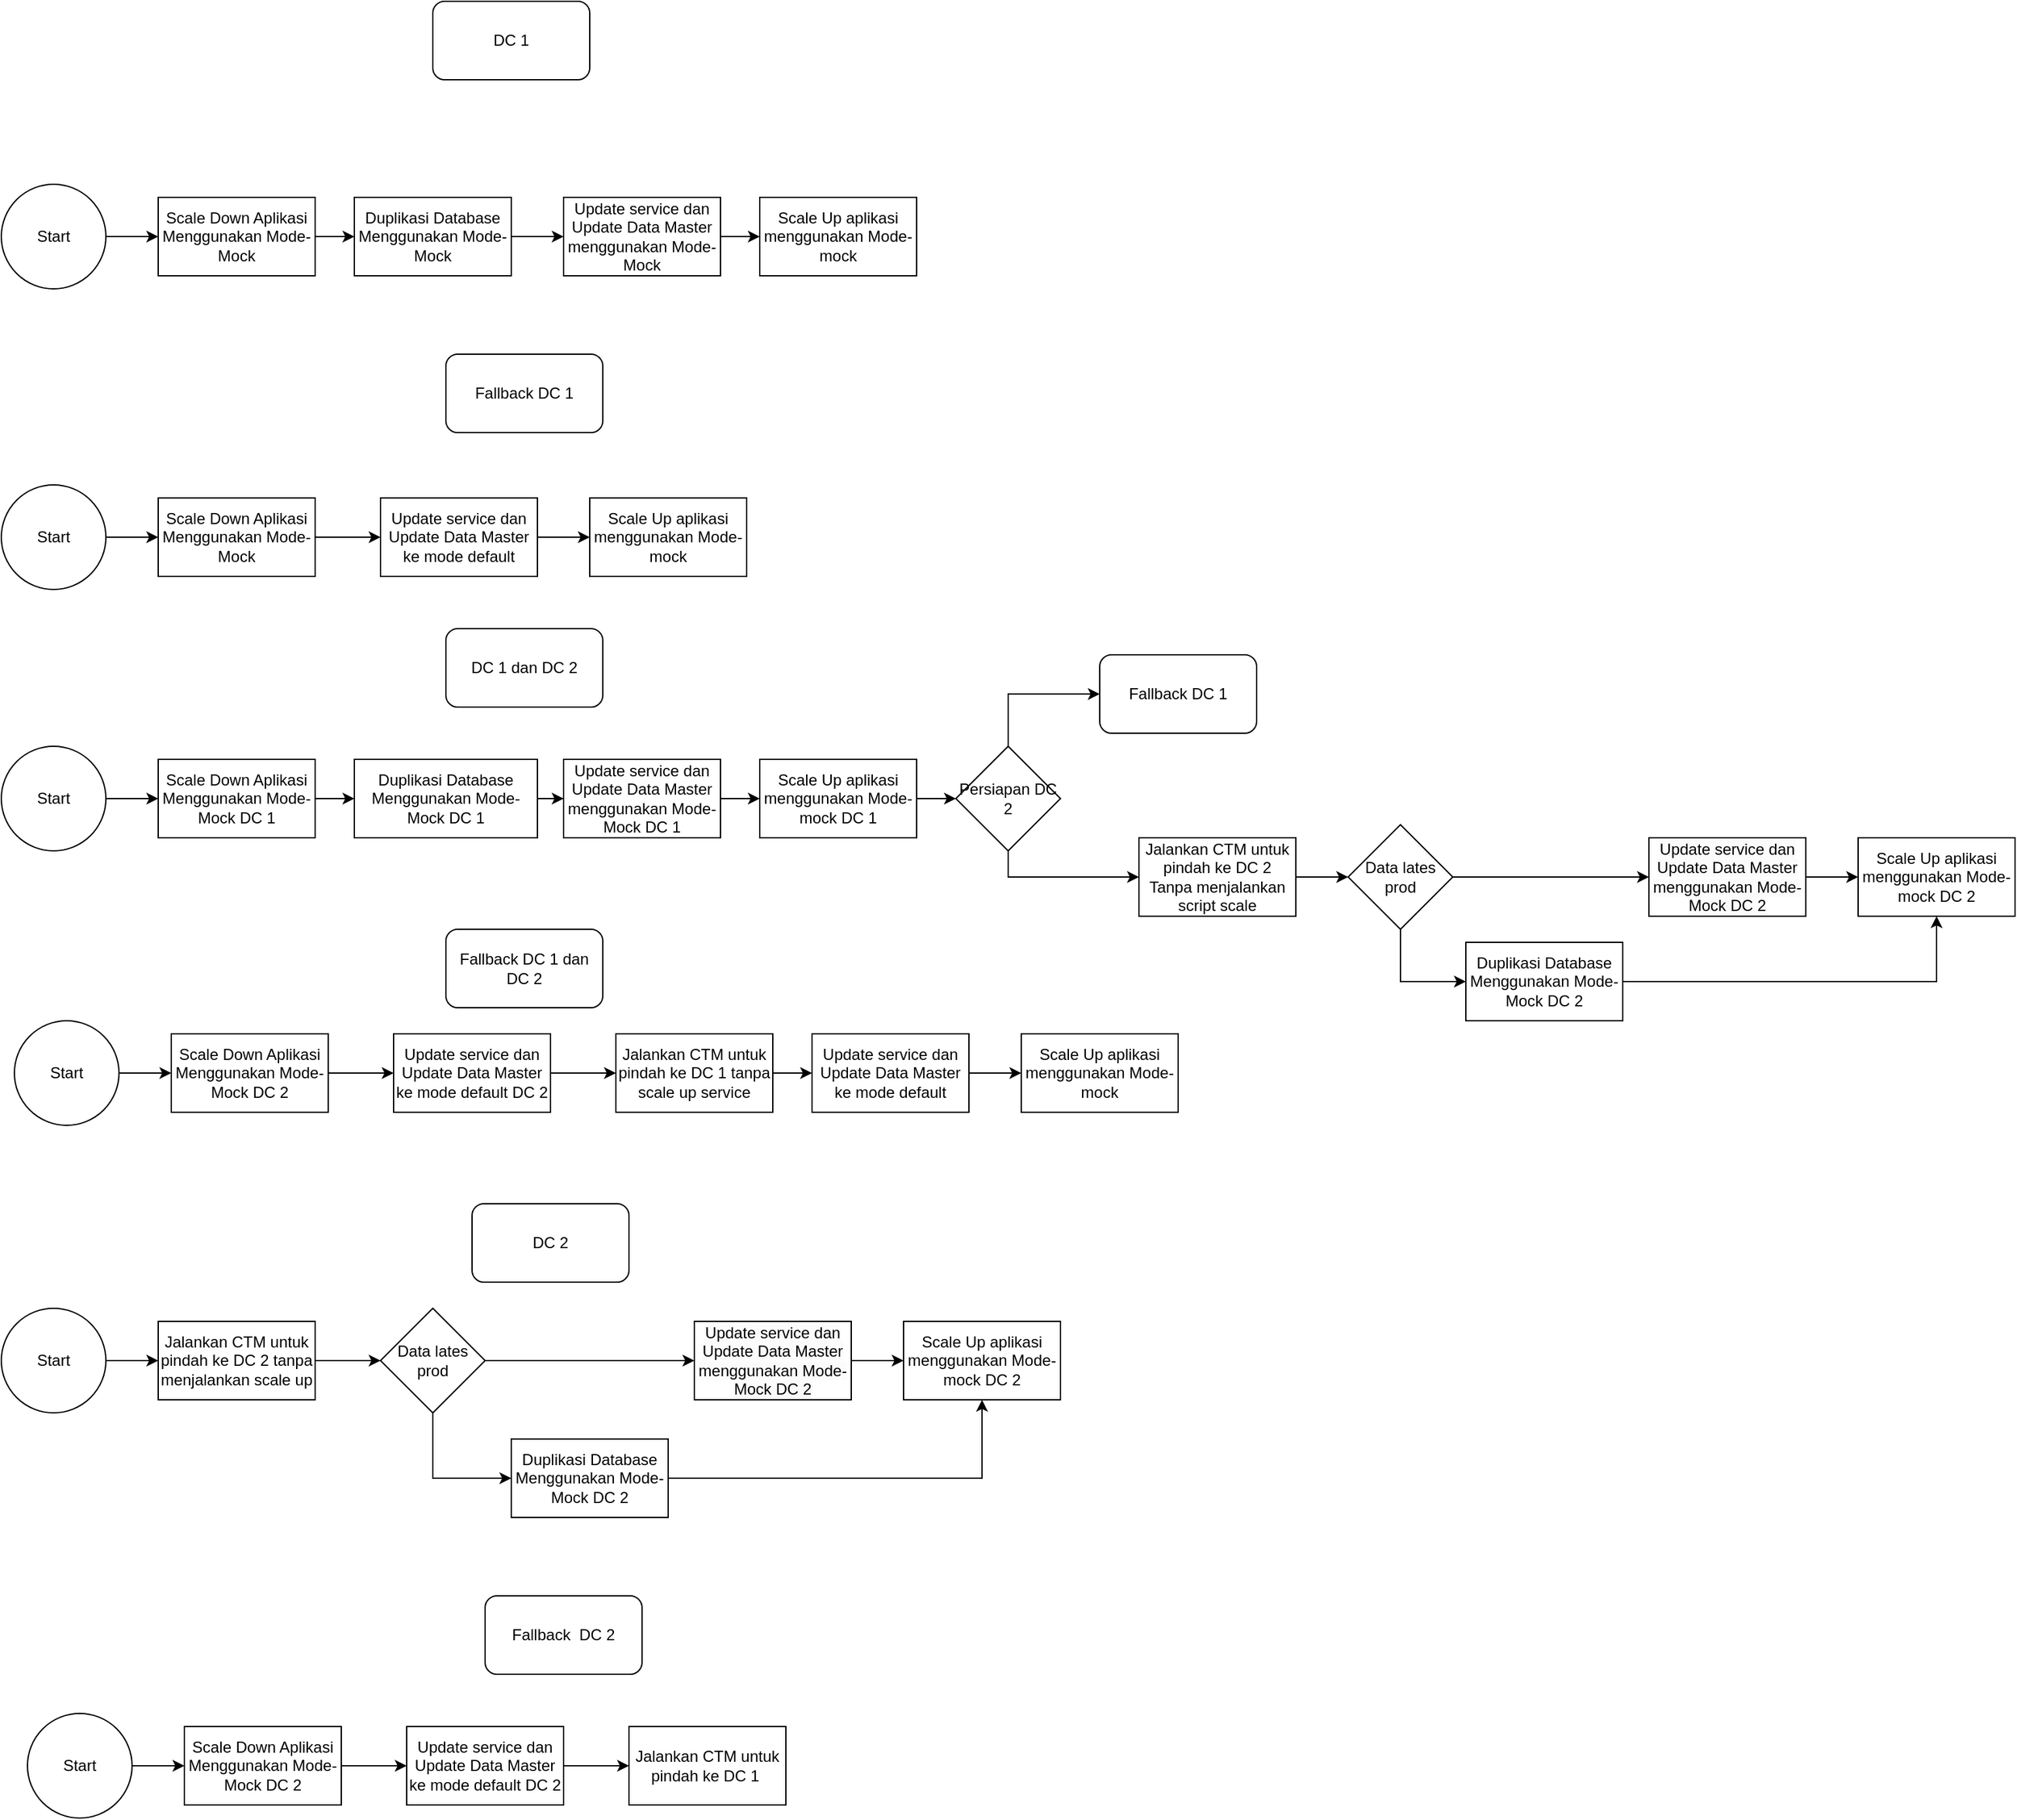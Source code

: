 <mxfile version="26.0.12">
  <diagram name="Page-1" id="DFOHL5e8RF53-q6Pk3pi">
    <mxGraphModel dx="1050" dy="1622" grid="1" gridSize="10" guides="1" tooltips="1" connect="1" arrows="1" fold="1" page="1" pageScale="1" pageWidth="850" pageHeight="1100" math="0" shadow="0">
      <root>
        <mxCell id="0" />
        <mxCell id="1" parent="0" />
        <mxCell id="EWfXLDPpoF6d2pULPnho-3" style="edgeStyle=orthogonalEdgeStyle;rounded=0;orthogonalLoop=1;jettySize=auto;html=1;exitX=1;exitY=0.5;exitDx=0;exitDy=0;entryX=0;entryY=0.5;entryDx=0;entryDy=0;" edge="1" parent="1" source="EWfXLDPpoF6d2pULPnho-1" target="EWfXLDPpoF6d2pULPnho-2">
          <mxGeometry relative="1" as="geometry" />
        </mxCell>
        <mxCell id="EWfXLDPpoF6d2pULPnho-1" value="Start" style="ellipse;whiteSpace=wrap;html=1;aspect=fixed;" vertex="1" parent="1">
          <mxGeometry x="40" y="-490" width="80" height="80" as="geometry" />
        </mxCell>
        <mxCell id="EWfXLDPpoF6d2pULPnho-7" style="edgeStyle=orthogonalEdgeStyle;rounded=0;orthogonalLoop=1;jettySize=auto;html=1;exitX=1;exitY=0.5;exitDx=0;exitDy=0;entryX=0;entryY=0.5;entryDx=0;entryDy=0;" edge="1" parent="1" source="EWfXLDPpoF6d2pULPnho-2" target="EWfXLDPpoF6d2pULPnho-4">
          <mxGeometry relative="1" as="geometry" />
        </mxCell>
        <mxCell id="EWfXLDPpoF6d2pULPnho-2" value="Scale Down Aplikasi Menggunakan Mode-Mock" style="rounded=0;whiteSpace=wrap;html=1;" vertex="1" parent="1">
          <mxGeometry x="160" y="-480" width="120" height="60" as="geometry" />
        </mxCell>
        <mxCell id="EWfXLDPpoF6d2pULPnho-8" style="edgeStyle=orthogonalEdgeStyle;rounded=0;orthogonalLoop=1;jettySize=auto;html=1;exitX=1;exitY=0.5;exitDx=0;exitDy=0;" edge="1" parent="1" source="EWfXLDPpoF6d2pULPnho-4" target="EWfXLDPpoF6d2pULPnho-5">
          <mxGeometry relative="1" as="geometry" />
        </mxCell>
        <mxCell id="EWfXLDPpoF6d2pULPnho-4" value="Duplikasi Database Menggunakan Mode-Mock" style="rounded=0;whiteSpace=wrap;html=1;" vertex="1" parent="1">
          <mxGeometry x="310" y="-480" width="120" height="60" as="geometry" />
        </mxCell>
        <mxCell id="EWfXLDPpoF6d2pULPnho-9" style="edgeStyle=orthogonalEdgeStyle;rounded=0;orthogonalLoop=1;jettySize=auto;html=1;exitX=1;exitY=0.5;exitDx=0;exitDy=0;entryX=0;entryY=0.5;entryDx=0;entryDy=0;" edge="1" parent="1" source="EWfXLDPpoF6d2pULPnho-5" target="EWfXLDPpoF6d2pULPnho-6">
          <mxGeometry relative="1" as="geometry" />
        </mxCell>
        <mxCell id="EWfXLDPpoF6d2pULPnho-5" value="Update service dan Update Data Master menggunakan Mode-Mock" style="rounded=0;whiteSpace=wrap;html=1;" vertex="1" parent="1">
          <mxGeometry x="470" y="-480" width="120" height="60" as="geometry" />
        </mxCell>
        <mxCell id="EWfXLDPpoF6d2pULPnho-6" value="Scale Up aplikasi menggunakan Mode-mock" style="rounded=0;whiteSpace=wrap;html=1;" vertex="1" parent="1">
          <mxGeometry x="620" y="-480" width="120" height="60" as="geometry" />
        </mxCell>
        <mxCell id="EWfXLDPpoF6d2pULPnho-10" value="DC 1" style="rounded=1;whiteSpace=wrap;html=1;" vertex="1" parent="1">
          <mxGeometry x="370" y="-630" width="120" height="60" as="geometry" />
        </mxCell>
        <mxCell id="EWfXLDPpoF6d2pULPnho-11" value="Fallback DC 1" style="rounded=1;whiteSpace=wrap;html=1;" vertex="1" parent="1">
          <mxGeometry x="380" y="-360" width="120" height="60" as="geometry" />
        </mxCell>
        <mxCell id="EWfXLDPpoF6d2pULPnho-12" style="edgeStyle=orthogonalEdgeStyle;rounded=0;orthogonalLoop=1;jettySize=auto;html=1;exitX=1;exitY=0.5;exitDx=0;exitDy=0;entryX=0;entryY=0.5;entryDx=0;entryDy=0;" edge="1" source="EWfXLDPpoF6d2pULPnho-13" target="EWfXLDPpoF6d2pULPnho-15" parent="1">
          <mxGeometry relative="1" as="geometry" />
        </mxCell>
        <mxCell id="EWfXLDPpoF6d2pULPnho-13" value="Start" style="ellipse;whiteSpace=wrap;html=1;aspect=fixed;" vertex="1" parent="1">
          <mxGeometry x="40" y="-260" width="80" height="80" as="geometry" />
        </mxCell>
        <mxCell id="EWfXLDPpoF6d2pULPnho-14" style="edgeStyle=orthogonalEdgeStyle;rounded=0;orthogonalLoop=1;jettySize=auto;html=1;exitX=1;exitY=0.5;exitDx=0;exitDy=0;entryX=0;entryY=0.5;entryDx=0;entryDy=0;" edge="1" source="EWfXLDPpoF6d2pULPnho-15" target="EWfXLDPpoF6d2pULPnho-17" parent="1">
          <mxGeometry relative="1" as="geometry" />
        </mxCell>
        <mxCell id="EWfXLDPpoF6d2pULPnho-15" value="Scale Down Aplikasi Menggunakan Mode-Mock" style="rounded=0;whiteSpace=wrap;html=1;" vertex="1" parent="1">
          <mxGeometry x="160" y="-250" width="120" height="60" as="geometry" />
        </mxCell>
        <mxCell id="EWfXLDPpoF6d2pULPnho-60" style="edgeStyle=orthogonalEdgeStyle;rounded=0;orthogonalLoop=1;jettySize=auto;html=1;exitX=1;exitY=0.5;exitDx=0;exitDy=0;entryX=0;entryY=0.5;entryDx=0;entryDy=0;" edge="1" parent="1" source="EWfXLDPpoF6d2pULPnho-17" target="EWfXLDPpoF6d2pULPnho-20">
          <mxGeometry relative="1" as="geometry" />
        </mxCell>
        <mxCell id="EWfXLDPpoF6d2pULPnho-17" value="Update service dan Update Data Master ke mode default" style="rounded=0;whiteSpace=wrap;html=1;" vertex="1" parent="1">
          <mxGeometry x="330" y="-250" width="120" height="60" as="geometry" />
        </mxCell>
        <mxCell id="EWfXLDPpoF6d2pULPnho-20" value="Scale Up aplikasi menggunakan Mode-mock" style="rounded=0;whiteSpace=wrap;html=1;" vertex="1" parent="1">
          <mxGeometry x="490" y="-250" width="120" height="60" as="geometry" />
        </mxCell>
        <mxCell id="EWfXLDPpoF6d2pULPnho-21" value="DC 1 dan DC 2" style="rounded=1;whiteSpace=wrap;html=1;" vertex="1" parent="1">
          <mxGeometry x="380" y="-150" width="120" height="60" as="geometry" />
        </mxCell>
        <mxCell id="EWfXLDPpoF6d2pULPnho-22" style="edgeStyle=orthogonalEdgeStyle;rounded=0;orthogonalLoop=1;jettySize=auto;html=1;exitX=1;exitY=0.5;exitDx=0;exitDy=0;entryX=0;entryY=0.5;entryDx=0;entryDy=0;" edge="1" source="EWfXLDPpoF6d2pULPnho-23" target="EWfXLDPpoF6d2pULPnho-25" parent="1">
          <mxGeometry relative="1" as="geometry" />
        </mxCell>
        <mxCell id="EWfXLDPpoF6d2pULPnho-23" value="Start" style="ellipse;whiteSpace=wrap;html=1;aspect=fixed;" vertex="1" parent="1">
          <mxGeometry x="40" y="-60" width="80" height="80" as="geometry" />
        </mxCell>
        <mxCell id="EWfXLDPpoF6d2pULPnho-24" style="edgeStyle=orthogonalEdgeStyle;rounded=0;orthogonalLoop=1;jettySize=auto;html=1;exitX=1;exitY=0.5;exitDx=0;exitDy=0;entryX=0;entryY=0.5;entryDx=0;entryDy=0;" edge="1" source="EWfXLDPpoF6d2pULPnho-25" target="EWfXLDPpoF6d2pULPnho-27" parent="1">
          <mxGeometry relative="1" as="geometry" />
        </mxCell>
        <mxCell id="EWfXLDPpoF6d2pULPnho-25" value="Scale Down Aplikasi Menggunakan Mode-Mock DC 1" style="rounded=0;whiteSpace=wrap;html=1;" vertex="1" parent="1">
          <mxGeometry x="160" y="-50" width="120" height="60" as="geometry" />
        </mxCell>
        <mxCell id="EWfXLDPpoF6d2pULPnho-26" style="edgeStyle=orthogonalEdgeStyle;rounded=0;orthogonalLoop=1;jettySize=auto;html=1;exitX=1;exitY=0.5;exitDx=0;exitDy=0;" edge="1" source="EWfXLDPpoF6d2pULPnho-27" target="EWfXLDPpoF6d2pULPnho-29" parent="1">
          <mxGeometry relative="1" as="geometry" />
        </mxCell>
        <mxCell id="EWfXLDPpoF6d2pULPnho-27" value="Duplikasi Database Menggunakan Mode-Mock DC 1" style="rounded=0;whiteSpace=wrap;html=1;" vertex="1" parent="1">
          <mxGeometry x="310" y="-50" width="140" height="60" as="geometry" />
        </mxCell>
        <mxCell id="EWfXLDPpoF6d2pULPnho-28" style="edgeStyle=orthogonalEdgeStyle;rounded=0;orthogonalLoop=1;jettySize=auto;html=1;exitX=1;exitY=0.5;exitDx=0;exitDy=0;entryX=0;entryY=0.5;entryDx=0;entryDy=0;" edge="1" source="EWfXLDPpoF6d2pULPnho-29" target="EWfXLDPpoF6d2pULPnho-30" parent="1">
          <mxGeometry relative="1" as="geometry" />
        </mxCell>
        <mxCell id="EWfXLDPpoF6d2pULPnho-29" value="Update service dan Update Data Master menggunakan Mode-Mock DC 1" style="rounded=0;whiteSpace=wrap;html=1;" vertex="1" parent="1">
          <mxGeometry x="470" y="-50" width="120" height="60" as="geometry" />
        </mxCell>
        <mxCell id="EWfXLDPpoF6d2pULPnho-34" style="edgeStyle=orthogonalEdgeStyle;rounded=0;orthogonalLoop=1;jettySize=auto;html=1;exitX=1;exitY=0.5;exitDx=0;exitDy=0;entryX=0;entryY=0.5;entryDx=0;entryDy=0;" edge="1" parent="1" source="EWfXLDPpoF6d2pULPnho-30" target="EWfXLDPpoF6d2pULPnho-31">
          <mxGeometry relative="1" as="geometry" />
        </mxCell>
        <mxCell id="EWfXLDPpoF6d2pULPnho-30" value="Scale Up aplikasi menggunakan Mode-mock DC 1" style="rounded=0;whiteSpace=wrap;html=1;" vertex="1" parent="1">
          <mxGeometry x="620" y="-50" width="120" height="60" as="geometry" />
        </mxCell>
        <mxCell id="EWfXLDPpoF6d2pULPnho-33" style="edgeStyle=orthogonalEdgeStyle;rounded=0;orthogonalLoop=1;jettySize=auto;html=1;exitX=0.5;exitY=0;exitDx=0;exitDy=0;entryX=0;entryY=0.5;entryDx=0;entryDy=0;" edge="1" parent="1" source="EWfXLDPpoF6d2pULPnho-31" target="EWfXLDPpoF6d2pULPnho-32">
          <mxGeometry relative="1" as="geometry" />
        </mxCell>
        <mxCell id="EWfXLDPpoF6d2pULPnho-101" style="edgeStyle=orthogonalEdgeStyle;rounded=0;orthogonalLoop=1;jettySize=auto;html=1;exitX=0.5;exitY=1;exitDx=0;exitDy=0;entryX=0;entryY=0.5;entryDx=0;entryDy=0;" edge="1" parent="1" source="EWfXLDPpoF6d2pULPnho-31" target="EWfXLDPpoF6d2pULPnho-46">
          <mxGeometry relative="1" as="geometry" />
        </mxCell>
        <mxCell id="EWfXLDPpoF6d2pULPnho-31" value="Persiapan DC 2" style="rhombus;whiteSpace=wrap;html=1;" vertex="1" parent="1">
          <mxGeometry x="770" y="-60" width="80" height="80" as="geometry" />
        </mxCell>
        <mxCell id="EWfXLDPpoF6d2pULPnho-32" value="Fallback DC 1" style="rounded=1;whiteSpace=wrap;html=1;" vertex="1" parent="1">
          <mxGeometry x="880" y="-130" width="120" height="60" as="geometry" />
        </mxCell>
        <mxCell id="EWfXLDPpoF6d2pULPnho-49" style="edgeStyle=orthogonalEdgeStyle;rounded=0;orthogonalLoop=1;jettySize=auto;html=1;exitX=1;exitY=0.5;exitDx=0;exitDy=0;entryX=0;entryY=0.5;entryDx=0;entryDy=0;" edge="1" parent="1" source="EWfXLDPpoF6d2pULPnho-46" target="EWfXLDPpoF6d2pULPnho-48">
          <mxGeometry relative="1" as="geometry" />
        </mxCell>
        <mxCell id="EWfXLDPpoF6d2pULPnho-46" value="Jalankan CTM untuk pindah ke DC 2 Tanpa menjalankan script scale" style="rounded=0;whiteSpace=wrap;html=1;" vertex="1" parent="1">
          <mxGeometry x="910" y="10" width="120" height="60" as="geometry" />
        </mxCell>
        <mxCell id="EWfXLDPpoF6d2pULPnho-50" style="edgeStyle=orthogonalEdgeStyle;rounded=0;orthogonalLoop=1;jettySize=auto;html=1;exitX=1;exitY=0.5;exitDx=0;exitDy=0;" edge="1" parent="1" source="EWfXLDPpoF6d2pULPnho-48" target="EWfXLDPpoF6d2pULPnho-51">
          <mxGeometry relative="1" as="geometry">
            <mxPoint x="1220" y="30" as="targetPoint" />
          </mxGeometry>
        </mxCell>
        <mxCell id="EWfXLDPpoF6d2pULPnho-57" style="edgeStyle=orthogonalEdgeStyle;rounded=0;orthogonalLoop=1;jettySize=auto;html=1;exitX=0.5;exitY=1;exitDx=0;exitDy=0;entryX=0;entryY=0.5;entryDx=0;entryDy=0;" edge="1" parent="1" source="EWfXLDPpoF6d2pULPnho-48" target="EWfXLDPpoF6d2pULPnho-55">
          <mxGeometry relative="1" as="geometry" />
        </mxCell>
        <mxCell id="EWfXLDPpoF6d2pULPnho-48" value="Data lates prod" style="rhombus;whiteSpace=wrap;html=1;" vertex="1" parent="1">
          <mxGeometry x="1070" width="80" height="80" as="geometry" />
        </mxCell>
        <mxCell id="EWfXLDPpoF6d2pULPnho-53" style="edgeStyle=orthogonalEdgeStyle;rounded=0;orthogonalLoop=1;jettySize=auto;html=1;exitX=1;exitY=0.5;exitDx=0;exitDy=0;entryX=0;entryY=0.5;entryDx=0;entryDy=0;" edge="1" parent="1" source="EWfXLDPpoF6d2pULPnho-51" target="EWfXLDPpoF6d2pULPnho-52">
          <mxGeometry relative="1" as="geometry" />
        </mxCell>
        <mxCell id="EWfXLDPpoF6d2pULPnho-51" value="&lt;br&gt;&lt;span style=&quot;color: rgb(0, 0, 0); font-family: Helvetica; font-size: 12px; font-style: normal; font-variant-ligatures: normal; font-variant-caps: normal; font-weight: 400; letter-spacing: normal; orphans: 2; text-align: center; text-indent: 0px; text-transform: none; widows: 2; word-spacing: 0px; -webkit-text-stroke-width: 0px; white-space: normal; background-color: rgb(251, 251, 251); text-decoration-thickness: initial; text-decoration-style: initial; text-decoration-color: initial; float: none; display: inline !important;&quot;&gt;Update service dan Update Data Master menggunakan Mode-Mock DC 2&lt;/span&gt;&lt;div&gt;&lt;br/&gt;&lt;/div&gt;" style="rounded=0;whiteSpace=wrap;html=1;" vertex="1" parent="1">
          <mxGeometry x="1300" y="10" width="120" height="60" as="geometry" />
        </mxCell>
        <mxCell id="EWfXLDPpoF6d2pULPnho-52" value="Scale Up aplikasi menggunakan Mode-mock DC 2" style="rounded=0;whiteSpace=wrap;html=1;" vertex="1" parent="1">
          <mxGeometry x="1460" y="10" width="120" height="60" as="geometry" />
        </mxCell>
        <mxCell id="EWfXLDPpoF6d2pULPnho-102" style="edgeStyle=orthogonalEdgeStyle;rounded=0;orthogonalLoop=1;jettySize=auto;html=1;exitX=1;exitY=0.5;exitDx=0;exitDy=0;entryX=0.5;entryY=1;entryDx=0;entryDy=0;" edge="1" parent="1" source="EWfXLDPpoF6d2pULPnho-55" target="EWfXLDPpoF6d2pULPnho-52">
          <mxGeometry relative="1" as="geometry" />
        </mxCell>
        <mxCell id="EWfXLDPpoF6d2pULPnho-55" value="Duplikasi Database Menggunakan Mode-Mock DC 2" style="rounded=0;whiteSpace=wrap;html=1;" vertex="1" parent="1">
          <mxGeometry x="1160" y="90" width="120" height="60" as="geometry" />
        </mxCell>
        <mxCell id="EWfXLDPpoF6d2pULPnho-59" value="Fallback DC 1 dan DC 2" style="rounded=1;whiteSpace=wrap;html=1;" vertex="1" parent="1">
          <mxGeometry x="380" y="80" width="120" height="60" as="geometry" />
        </mxCell>
        <mxCell id="EWfXLDPpoF6d2pULPnho-62" style="edgeStyle=orthogonalEdgeStyle;rounded=0;orthogonalLoop=1;jettySize=auto;html=1;exitX=1;exitY=0.5;exitDx=0;exitDy=0;entryX=0;entryY=0.5;entryDx=0;entryDy=0;" edge="1" parent="1" source="EWfXLDPpoF6d2pULPnho-63" target="EWfXLDPpoF6d2pULPnho-65">
          <mxGeometry relative="1" as="geometry" />
        </mxCell>
        <mxCell id="EWfXLDPpoF6d2pULPnho-63" value="Start" style="ellipse;whiteSpace=wrap;html=1;aspect=fixed;" vertex="1" parent="1">
          <mxGeometry x="50" y="150" width="80" height="80" as="geometry" />
        </mxCell>
        <mxCell id="EWfXLDPpoF6d2pULPnho-64" style="edgeStyle=orthogonalEdgeStyle;rounded=0;orthogonalLoop=1;jettySize=auto;html=1;exitX=1;exitY=0.5;exitDx=0;exitDy=0;entryX=0;entryY=0.5;entryDx=0;entryDy=0;" edge="1" parent="1" source="EWfXLDPpoF6d2pULPnho-65" target="EWfXLDPpoF6d2pULPnho-67">
          <mxGeometry relative="1" as="geometry" />
        </mxCell>
        <mxCell id="EWfXLDPpoF6d2pULPnho-65" value="Scale Down Aplikasi Menggunakan Mode-Mock DC 2" style="rounded=0;whiteSpace=wrap;html=1;" vertex="1" parent="1">
          <mxGeometry x="170" y="160" width="120" height="60" as="geometry" />
        </mxCell>
        <mxCell id="EWfXLDPpoF6d2pULPnho-66" style="edgeStyle=orthogonalEdgeStyle;rounded=0;orthogonalLoop=1;jettySize=auto;html=1;exitX=1;exitY=0.5;exitDx=0;exitDy=0;" edge="1" parent="1" source="EWfXLDPpoF6d2pULPnho-67" target="EWfXLDPpoF6d2pULPnho-69">
          <mxGeometry relative="1" as="geometry">
            <mxPoint x="500" y="190" as="targetPoint" />
          </mxGeometry>
        </mxCell>
        <mxCell id="EWfXLDPpoF6d2pULPnho-67" value="Update service dan Update Data Master ke mode default DC 2" style="rounded=0;whiteSpace=wrap;html=1;" vertex="1" parent="1">
          <mxGeometry x="340" y="160" width="120" height="60" as="geometry" />
        </mxCell>
        <mxCell id="EWfXLDPpoF6d2pULPnho-109" style="edgeStyle=orthogonalEdgeStyle;rounded=0;orthogonalLoop=1;jettySize=auto;html=1;exitX=1;exitY=0.5;exitDx=0;exitDy=0;entryX=0;entryY=0.5;entryDx=0;entryDy=0;" edge="1" parent="1" source="EWfXLDPpoF6d2pULPnho-69" target="EWfXLDPpoF6d2pULPnho-107">
          <mxGeometry relative="1" as="geometry" />
        </mxCell>
        <mxCell id="EWfXLDPpoF6d2pULPnho-69" value="Jalankan CTM untuk pindah ke DC 1 tanpa scale up service" style="rounded=0;whiteSpace=wrap;html=1;" vertex="1" parent="1">
          <mxGeometry x="510" y="160" width="120" height="60" as="geometry" />
        </mxCell>
        <mxCell id="EWfXLDPpoF6d2pULPnho-71" value="DC 2" style="rounded=1;whiteSpace=wrap;html=1;" vertex="1" parent="1">
          <mxGeometry x="400" y="290" width="120" height="60" as="geometry" />
        </mxCell>
        <mxCell id="EWfXLDPpoF6d2pULPnho-72" style="edgeStyle=orthogonalEdgeStyle;rounded=0;orthogonalLoop=1;jettySize=auto;html=1;exitX=1;exitY=0.5;exitDx=0;exitDy=0;entryX=0;entryY=0.5;entryDx=0;entryDy=0;" edge="1" parent="1" source="EWfXLDPpoF6d2pULPnho-73" target="EWfXLDPpoF6d2pULPnho-75">
          <mxGeometry relative="1" as="geometry" />
        </mxCell>
        <mxCell id="EWfXLDPpoF6d2pULPnho-73" value="Start" style="ellipse;whiteSpace=wrap;html=1;aspect=fixed;" vertex="1" parent="1">
          <mxGeometry x="40" y="370" width="80" height="80" as="geometry" />
        </mxCell>
        <mxCell id="EWfXLDPpoF6d2pULPnho-91" style="edgeStyle=orthogonalEdgeStyle;rounded=0;orthogonalLoop=1;jettySize=auto;html=1;exitX=1;exitY=0.5;exitDx=0;exitDy=0;" edge="1" parent="1" source="EWfXLDPpoF6d2pULPnho-75" target="EWfXLDPpoF6d2pULPnho-84">
          <mxGeometry relative="1" as="geometry" />
        </mxCell>
        <mxCell id="EWfXLDPpoF6d2pULPnho-75" value="Jalankan CTM untuk pindah ke DC 2 tanpa menjalankan scale up" style="rounded=0;whiteSpace=wrap;html=1;" vertex="1" parent="1">
          <mxGeometry x="160" y="380" width="120" height="60" as="geometry" />
        </mxCell>
        <mxCell id="EWfXLDPpoF6d2pULPnho-82" style="edgeStyle=orthogonalEdgeStyle;rounded=0;orthogonalLoop=1;jettySize=auto;html=1;exitX=1;exitY=0.5;exitDx=0;exitDy=0;" edge="1" parent="1" source="EWfXLDPpoF6d2pULPnho-84" target="EWfXLDPpoF6d2pULPnho-86">
          <mxGeometry relative="1" as="geometry">
            <mxPoint x="490" y="410" as="targetPoint" />
          </mxGeometry>
        </mxCell>
        <mxCell id="EWfXLDPpoF6d2pULPnho-83" style="edgeStyle=orthogonalEdgeStyle;rounded=0;orthogonalLoop=1;jettySize=auto;html=1;exitX=0.5;exitY=1;exitDx=0;exitDy=0;entryX=0;entryY=0.5;entryDx=0;entryDy=0;" edge="1" parent="1" source="EWfXLDPpoF6d2pULPnho-84" target="EWfXLDPpoF6d2pULPnho-89">
          <mxGeometry relative="1" as="geometry" />
        </mxCell>
        <mxCell id="EWfXLDPpoF6d2pULPnho-84" value="Data lates prod" style="rhombus;whiteSpace=wrap;html=1;" vertex="1" parent="1">
          <mxGeometry x="330" y="370" width="80" height="80" as="geometry" />
        </mxCell>
        <mxCell id="EWfXLDPpoF6d2pULPnho-85" style="edgeStyle=orthogonalEdgeStyle;rounded=0;orthogonalLoop=1;jettySize=auto;html=1;exitX=1;exitY=0.5;exitDx=0;exitDy=0;entryX=0;entryY=0.5;entryDx=0;entryDy=0;" edge="1" parent="1" source="EWfXLDPpoF6d2pULPnho-86" target="EWfXLDPpoF6d2pULPnho-87">
          <mxGeometry relative="1" as="geometry" />
        </mxCell>
        <mxCell id="EWfXLDPpoF6d2pULPnho-86" value="&lt;br&gt;&lt;span style=&quot;color: rgb(0, 0, 0); font-family: Helvetica; font-size: 12px; font-style: normal; font-variant-ligatures: normal; font-variant-caps: normal; font-weight: 400; letter-spacing: normal; orphans: 2; text-align: center; text-indent: 0px; text-transform: none; widows: 2; word-spacing: 0px; -webkit-text-stroke-width: 0px; white-space: normal; background-color: rgb(251, 251, 251); text-decoration-thickness: initial; text-decoration-style: initial; text-decoration-color: initial; float: none; display: inline !important;&quot;&gt;Update service dan Update Data Master menggunakan Mode-Mock DC 2&lt;/span&gt;&lt;div&gt;&lt;br/&gt;&lt;/div&gt;" style="rounded=0;whiteSpace=wrap;html=1;" vertex="1" parent="1">
          <mxGeometry x="570" y="380" width="120" height="60" as="geometry" />
        </mxCell>
        <mxCell id="EWfXLDPpoF6d2pULPnho-87" value="Scale Up aplikasi menggunakan Mode-mock DC 2" style="rounded=0;whiteSpace=wrap;html=1;" vertex="1" parent="1">
          <mxGeometry x="730" y="380" width="120" height="60" as="geometry" />
        </mxCell>
        <mxCell id="EWfXLDPpoF6d2pULPnho-100" style="edgeStyle=orthogonalEdgeStyle;rounded=0;orthogonalLoop=1;jettySize=auto;html=1;exitX=1;exitY=0.5;exitDx=0;exitDy=0;entryX=0.5;entryY=1;entryDx=0;entryDy=0;" edge="1" parent="1" source="EWfXLDPpoF6d2pULPnho-89" target="EWfXLDPpoF6d2pULPnho-87">
          <mxGeometry relative="1" as="geometry" />
        </mxCell>
        <mxCell id="EWfXLDPpoF6d2pULPnho-89" value="Duplikasi Database Menggunakan Mode-Mock DC 2" style="rounded=0;whiteSpace=wrap;html=1;" vertex="1" parent="1">
          <mxGeometry x="430" y="470" width="120" height="60" as="geometry" />
        </mxCell>
        <mxCell id="EWfXLDPpoF6d2pULPnho-92" value="Fallback&amp;nbsp; DC 2" style="rounded=1;whiteSpace=wrap;html=1;" vertex="1" parent="1">
          <mxGeometry x="410" y="590" width="120" height="60" as="geometry" />
        </mxCell>
        <mxCell id="EWfXLDPpoF6d2pULPnho-93" style="edgeStyle=orthogonalEdgeStyle;rounded=0;orthogonalLoop=1;jettySize=auto;html=1;exitX=1;exitY=0.5;exitDx=0;exitDy=0;entryX=0;entryY=0.5;entryDx=0;entryDy=0;" edge="1" parent="1" source="EWfXLDPpoF6d2pULPnho-94" target="EWfXLDPpoF6d2pULPnho-96">
          <mxGeometry relative="1" as="geometry" />
        </mxCell>
        <mxCell id="EWfXLDPpoF6d2pULPnho-94" value="Start" style="ellipse;whiteSpace=wrap;html=1;aspect=fixed;" vertex="1" parent="1">
          <mxGeometry x="60" y="680" width="80" height="80" as="geometry" />
        </mxCell>
        <mxCell id="EWfXLDPpoF6d2pULPnho-95" style="edgeStyle=orthogonalEdgeStyle;rounded=0;orthogonalLoop=1;jettySize=auto;html=1;exitX=1;exitY=0.5;exitDx=0;exitDy=0;entryX=0;entryY=0.5;entryDx=0;entryDy=0;" edge="1" parent="1" source="EWfXLDPpoF6d2pULPnho-96" target="EWfXLDPpoF6d2pULPnho-98">
          <mxGeometry relative="1" as="geometry" />
        </mxCell>
        <mxCell id="EWfXLDPpoF6d2pULPnho-96" value="Scale Down Aplikasi Menggunakan Mode-Mock DC 2" style="rounded=0;whiteSpace=wrap;html=1;" vertex="1" parent="1">
          <mxGeometry x="180" y="690" width="120" height="60" as="geometry" />
        </mxCell>
        <mxCell id="EWfXLDPpoF6d2pULPnho-97" style="edgeStyle=orthogonalEdgeStyle;rounded=0;orthogonalLoop=1;jettySize=auto;html=1;exitX=1;exitY=0.5;exitDx=0;exitDy=0;" edge="1" parent="1" source="EWfXLDPpoF6d2pULPnho-98" target="EWfXLDPpoF6d2pULPnho-99">
          <mxGeometry relative="1" as="geometry">
            <mxPoint x="510" y="720" as="targetPoint" />
          </mxGeometry>
        </mxCell>
        <mxCell id="EWfXLDPpoF6d2pULPnho-98" value="Update service dan Update Data Master ke mode default DC 2" style="rounded=0;whiteSpace=wrap;html=1;" vertex="1" parent="1">
          <mxGeometry x="350" y="690" width="120" height="60" as="geometry" />
        </mxCell>
        <mxCell id="EWfXLDPpoF6d2pULPnho-99" value="Jalankan CTM untuk pindah ke DC 1&amp;nbsp;" style="rounded=0;whiteSpace=wrap;html=1;" vertex="1" parent="1">
          <mxGeometry x="520" y="690" width="120" height="60" as="geometry" />
        </mxCell>
        <mxCell id="EWfXLDPpoF6d2pULPnho-106" style="edgeStyle=orthogonalEdgeStyle;rounded=0;orthogonalLoop=1;jettySize=auto;html=1;exitX=1;exitY=0.5;exitDx=0;exitDy=0;entryX=0;entryY=0.5;entryDx=0;entryDy=0;" edge="1" parent="1" source="EWfXLDPpoF6d2pULPnho-107" target="EWfXLDPpoF6d2pULPnho-108">
          <mxGeometry relative="1" as="geometry" />
        </mxCell>
        <mxCell id="EWfXLDPpoF6d2pULPnho-107" value="Update service dan Update Data Master ke mode default" style="rounded=0;whiteSpace=wrap;html=1;" vertex="1" parent="1">
          <mxGeometry x="660" y="160" width="120" height="60" as="geometry" />
        </mxCell>
        <mxCell id="EWfXLDPpoF6d2pULPnho-108" value="Scale Up aplikasi menggunakan Mode-mock" style="rounded=0;whiteSpace=wrap;html=1;" vertex="1" parent="1">
          <mxGeometry x="820" y="160" width="120" height="60" as="geometry" />
        </mxCell>
      </root>
    </mxGraphModel>
  </diagram>
</mxfile>
